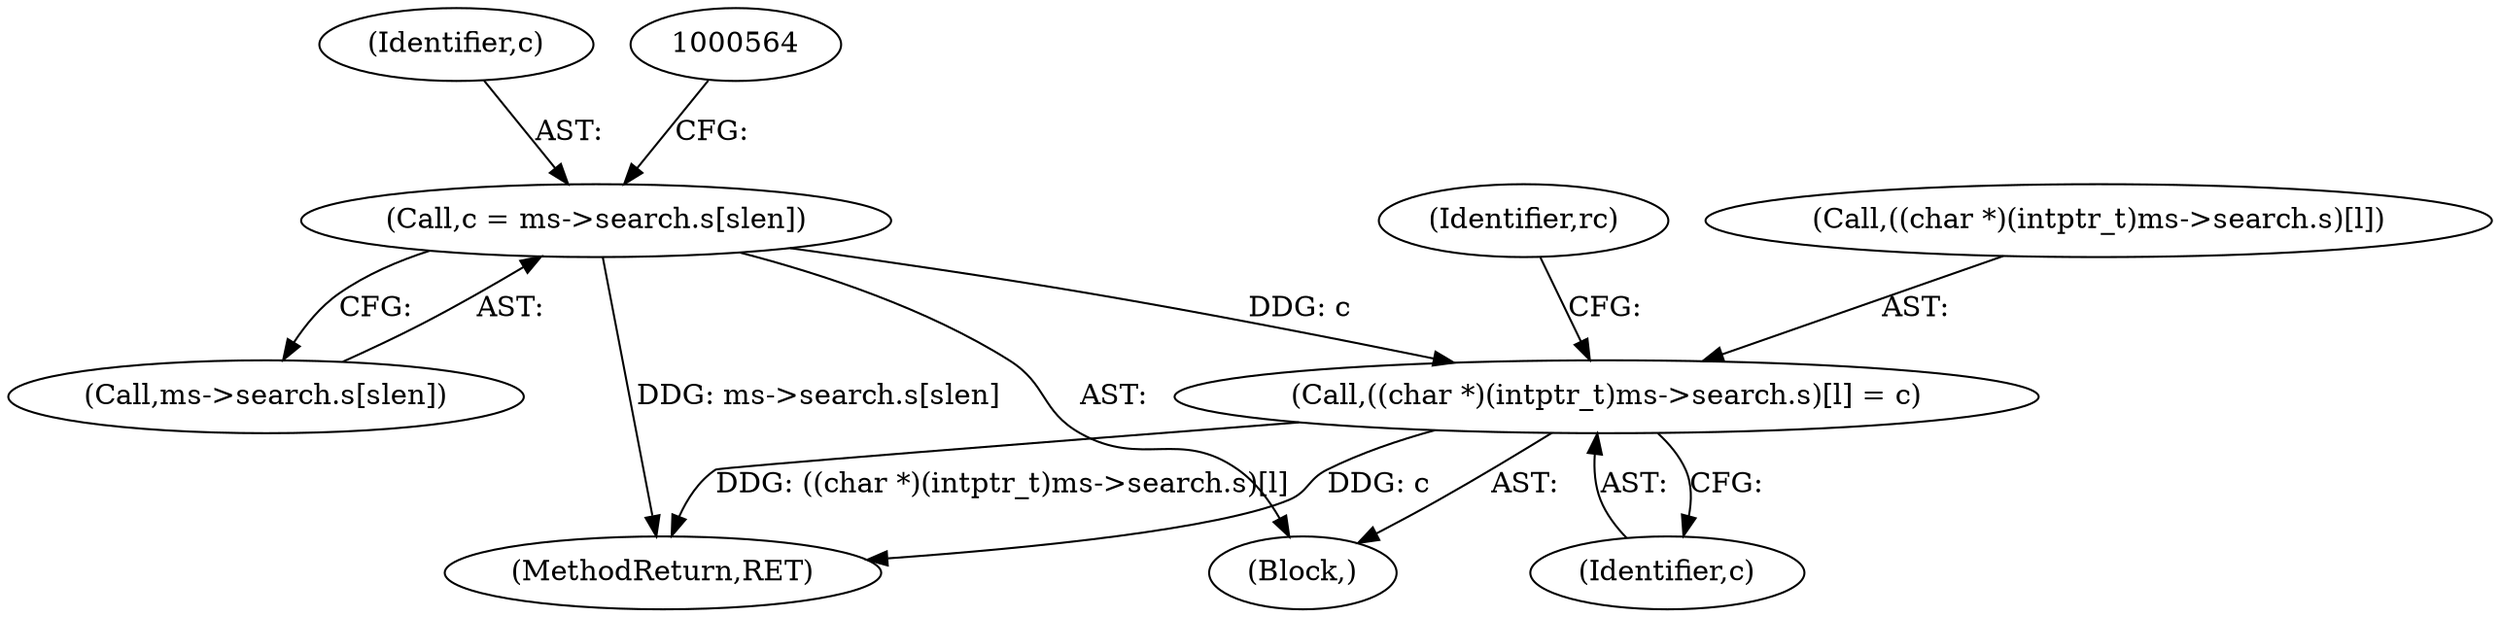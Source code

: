 digraph "0_file_4a284c89d6ef11aca34da65da7d673050a5ea320_1@array" {
"1000589" [label="(Call,((char *)(intptr_t)ms->search.s)[l] = c)"];
"1000552" [label="(Call,c = ms->search.s[slen])"];
"1000590" [label="(Call,((char *)(intptr_t)ms->search.s)[l])"];
"1000553" [label="(Identifier,c)"];
"1000994" [label="(MethodReturn,RET)"];
"1000554" [label="(Call,ms->search.s[slen])"];
"1000522" [label="(Block,)"];
"1000589" [label="(Call,((char *)(intptr_t)ms->search.s)[l] = c)"];
"1000601" [label="(Identifier,c)"];
"1000552" [label="(Call,c = ms->search.s[slen])"];
"1000603" [label="(Identifier,rc)"];
"1000589" -> "1000522"  [label="AST: "];
"1000589" -> "1000601"  [label="CFG: "];
"1000590" -> "1000589"  [label="AST: "];
"1000601" -> "1000589"  [label="AST: "];
"1000603" -> "1000589"  [label="CFG: "];
"1000589" -> "1000994"  [label="DDG: ((char *)(intptr_t)ms->search.s)[l]"];
"1000589" -> "1000994"  [label="DDG: c"];
"1000552" -> "1000589"  [label="DDG: c"];
"1000552" -> "1000522"  [label="AST: "];
"1000552" -> "1000554"  [label="CFG: "];
"1000553" -> "1000552"  [label="AST: "];
"1000554" -> "1000552"  [label="AST: "];
"1000564" -> "1000552"  [label="CFG: "];
"1000552" -> "1000994"  [label="DDG: ms->search.s[slen]"];
}
